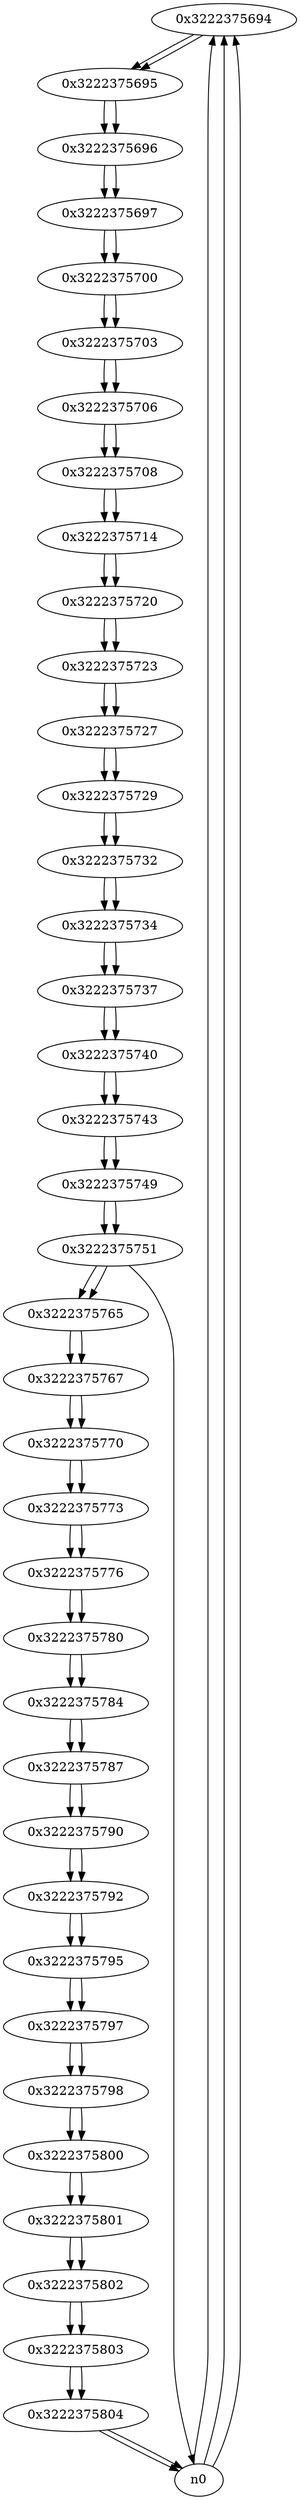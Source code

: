 digraph G{
/* nodes */
  n1 [label="0x3222375694"]
  n2 [label="0x3222375695"]
  n3 [label="0x3222375696"]
  n4 [label="0x3222375697"]
  n5 [label="0x3222375700"]
  n6 [label="0x3222375703"]
  n7 [label="0x3222375706"]
  n8 [label="0x3222375708"]
  n9 [label="0x3222375714"]
  n10 [label="0x3222375720"]
  n11 [label="0x3222375723"]
  n12 [label="0x3222375727"]
  n13 [label="0x3222375729"]
  n14 [label="0x3222375732"]
  n15 [label="0x3222375734"]
  n16 [label="0x3222375737"]
  n17 [label="0x3222375740"]
  n18 [label="0x3222375743"]
  n19 [label="0x3222375749"]
  n20 [label="0x3222375751"]
  n21 [label="0x3222375765"]
  n22 [label="0x3222375767"]
  n23 [label="0x3222375770"]
  n24 [label="0x3222375773"]
  n25 [label="0x3222375776"]
  n26 [label="0x3222375780"]
  n27 [label="0x3222375784"]
  n28 [label="0x3222375787"]
  n29 [label="0x3222375790"]
  n30 [label="0x3222375792"]
  n31 [label="0x3222375795"]
  n32 [label="0x3222375797"]
  n33 [label="0x3222375798"]
  n34 [label="0x3222375800"]
  n35 [label="0x3222375801"]
  n36 [label="0x3222375802"]
  n37 [label="0x3222375803"]
  n38 [label="0x3222375804"]
/* edges */
n1 -> n2;
n0 -> n1;
n0 -> n1;
n0 -> n1;
n2 -> n3;
n1 -> n2;
n3 -> n4;
n2 -> n3;
n4 -> n5;
n3 -> n4;
n5 -> n6;
n4 -> n5;
n6 -> n7;
n5 -> n6;
n7 -> n8;
n6 -> n7;
n8 -> n9;
n7 -> n8;
n9 -> n10;
n8 -> n9;
n10 -> n11;
n9 -> n10;
n11 -> n12;
n10 -> n11;
n12 -> n13;
n11 -> n12;
n13 -> n14;
n12 -> n13;
n14 -> n15;
n13 -> n14;
n15 -> n16;
n14 -> n15;
n16 -> n17;
n15 -> n16;
n17 -> n18;
n16 -> n17;
n18 -> n19;
n17 -> n18;
n19 -> n20;
n18 -> n19;
n20 -> n21;
n20 -> n0;
n19 -> n20;
n21 -> n22;
n20 -> n21;
n22 -> n23;
n21 -> n22;
n23 -> n24;
n22 -> n23;
n24 -> n25;
n23 -> n24;
n25 -> n26;
n24 -> n25;
n26 -> n27;
n25 -> n26;
n27 -> n28;
n26 -> n27;
n28 -> n29;
n27 -> n28;
n29 -> n30;
n28 -> n29;
n30 -> n31;
n29 -> n30;
n31 -> n32;
n30 -> n31;
n32 -> n33;
n31 -> n32;
n33 -> n34;
n32 -> n33;
n34 -> n35;
n33 -> n34;
n35 -> n36;
n34 -> n35;
n36 -> n37;
n35 -> n36;
n37 -> n38;
n36 -> n37;
n38 -> n0;
n38 -> n0;
n37 -> n38;
}
